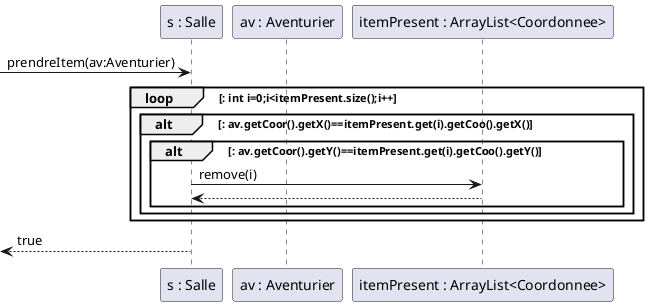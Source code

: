 @startuml
Participant "s : Salle" as s
Participant "av : Aventurier" as av
Participant "itemPresent : ArrayList<Coordonnee>" as itemPresent
 -> s : prendreItem(av:Aventurier)
 loop : int i=0;i<itemPresent.size();i++
 alt : av.getCoor().getX()==itemPresent.get(i).getCoo().getX()
 alt : av.getCoor().getY()==itemPresent.get(i).getCoo().getY()
 s -> itemPresent : remove(i)
 itemPresent --> s
 end
 end
 end
<--s : true
@enduml